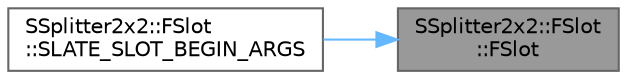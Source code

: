digraph "SSplitter2x2::FSlot::FSlot"
{
 // INTERACTIVE_SVG=YES
 // LATEX_PDF_SIZE
  bgcolor="transparent";
  edge [fontname=Helvetica,fontsize=10,labelfontname=Helvetica,labelfontsize=10];
  node [fontname=Helvetica,fontsize=10,shape=box,height=0.2,width=0.4];
  rankdir="RL";
  Node1 [id="Node000001",label="SSplitter2x2::FSlot\l::FSlot",height=0.2,width=0.4,color="gray40", fillcolor="grey60", style="filled", fontcolor="black",tooltip=" "];
  Node1 -> Node2 [id="edge1_Node000001_Node000002",dir="back",color="steelblue1",style="solid",tooltip=" "];
  Node2 [id="Node000002",label="SSplitter2x2::FSlot\l::SLATE_SLOT_BEGIN_ARGS",height=0.2,width=0.4,color="grey40", fillcolor="white", style="filled",URL="$da/db6/classSSplitter2x2_1_1FSlot.html#aac42f2a06bb4c1254cd1f4b07b23c4a8",tooltip=" "];
}
